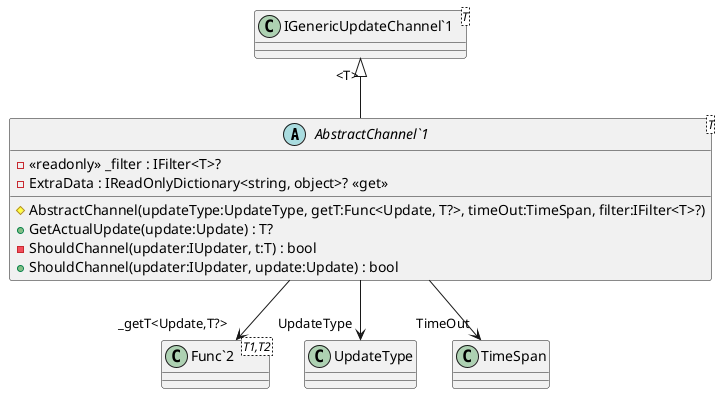 @startuml
abstract class "AbstractChannel`1"<T> {
    - <<readonly>> _filter : IFilter<T>?
    # AbstractChannel(updateType:UpdateType, getT:Func<Update, T?>, timeOut:TimeSpan, filter:IFilter<T>?)
    - ExtraData : IReadOnlyDictionary<string, object>? <<get>>
    + GetActualUpdate(update:Update) : T?
    - ShouldChannel(updater:IUpdater, t:T) : bool
    + ShouldChannel(updater:IUpdater, update:Update) : bool
}
class "IGenericUpdateChannel`1"<T> {
}
class "Func`2"<T1,T2> {
}
"IGenericUpdateChannel`1" "<T>" <|-- "AbstractChannel`1"
"AbstractChannel`1" --> "_getT<Update,T?>" "Func`2"
"AbstractChannel`1" --> "UpdateType" UpdateType
"AbstractChannel`1" --> "TimeOut" TimeSpan
@enduml

